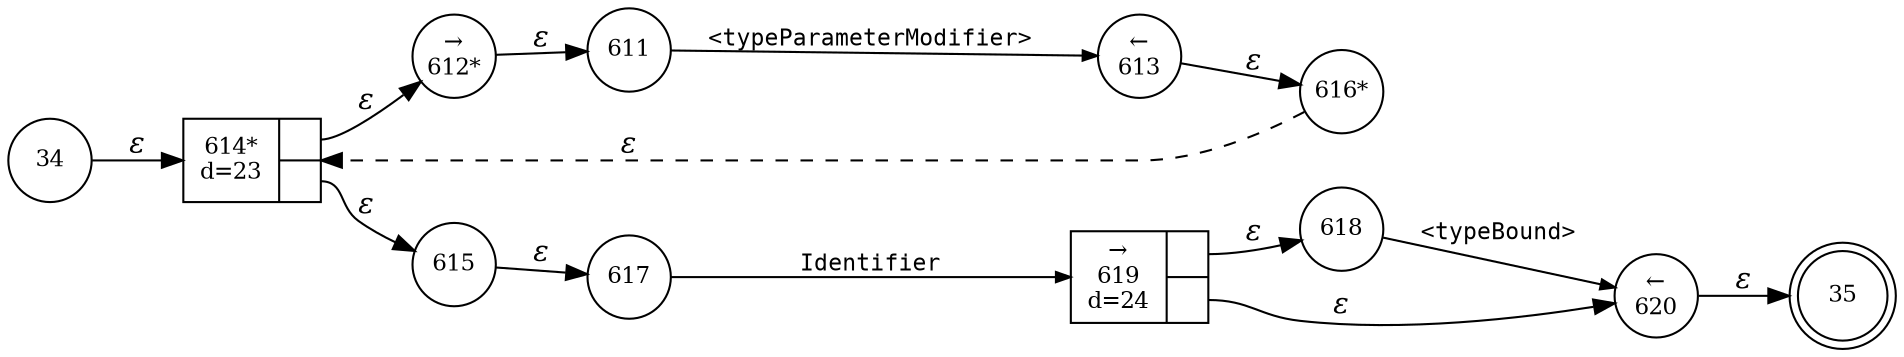 digraph ATN {
rankdir=LR;
s35[fontsize=11, label="35", shape=doublecircle, fixedsize=true, width=.6];
s34[fontsize=11,label="34", shape=circle, fixedsize=true, width=.55, peripheries=1];
s611[fontsize=11,label="611", shape=circle, fixedsize=true, width=.55, peripheries=1];
s612[fontsize=11,label="&rarr;\n612*", shape=circle, fixedsize=true, width=.55, peripheries=1];
s613[fontsize=11,label="&larr;\n613", shape=circle, fixedsize=true, width=.55, peripheries=1];
s614[fontsize=11,label="{614*\nd=23|{<p0>|<p1>}}", shape=record, fixedsize=false, peripheries=1];
s615[fontsize=11,label="615", shape=circle, fixedsize=true, width=.55, peripheries=1];
s616[fontsize=11,label="616*", shape=circle, fixedsize=true, width=.55, peripheries=1];
s617[fontsize=11,label="617", shape=circle, fixedsize=true, width=.55, peripheries=1];
s618[fontsize=11,label="618", shape=circle, fixedsize=true, width=.55, peripheries=1];
s619[fontsize=11,label="{&rarr;\n619\nd=24|{<p0>|<p1>}}", shape=record, fixedsize=false, peripheries=1];
s620[fontsize=11,label="&larr;\n620", shape=circle, fixedsize=true, width=.55, peripheries=1];
s34 -> s614 [fontname="Times-Italic", label="&epsilon;"];
s614:p0 -> s612 [fontname="Times-Italic", label="&epsilon;"];
s614:p1 -> s615 [fontname="Times-Italic", label="&epsilon;"];
s612 -> s611 [fontname="Times-Italic", label="&epsilon;"];
s615 -> s617 [fontname="Times-Italic", label="&epsilon;"];
s611 -> s613 [fontsize=11, fontname="Courier", arrowsize=.7, label = "<typeParameterModifier>", arrowhead = normal];
s617 -> s619 [fontsize=11, fontname="Courier", arrowsize=.7, label = "Identifier", arrowhead = normal];
s613 -> s616 [fontname="Times-Italic", label="&epsilon;"];
s619:p0 -> s618 [fontname="Times-Italic", label="&epsilon;"];
s619:p1 -> s620 [fontname="Times-Italic", label="&epsilon;"];
s616 -> s614 [fontname="Times-Italic", label="&epsilon;", style="dashed"];
s618 -> s620 [fontsize=11, fontname="Courier", arrowsize=.7, label = "<typeBound>", arrowhead = normal];
s620 -> s35 [fontname="Times-Italic", label="&epsilon;"];
}